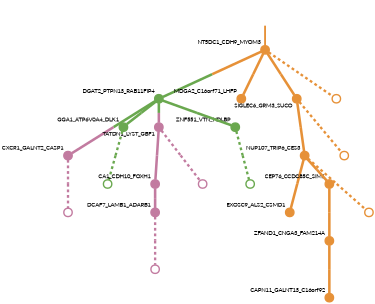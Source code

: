 strict digraph  {
graph[splines=false]; nodesep=0.7; rankdir=TB; ranksep=0.6; forcelabels=true; dpi=600; size=2.5;
0 [color="#e69138ff", fillcolor="#e69138ff", fixedsize=true, fontname=Lato, fontsize="12pt", height="0.25", label="", penwidth=3, shape=circle, style=filled, xlabel=ZFAND1_CNGA3_FAM214A];
5 [color="#e69138ff", fillcolor="#e69138ff", fixedsize=true, fontname=Lato, fontsize="12pt", height="0.25", label="", penwidth=3, shape=circle, style=filled, xlabel=CAPN11_GALNT13_C16orf92];
1 [color="#e69138ff", fillcolor="#e69138ff", fixedsize=true, fontname=Lato, fontsize="12pt", height="0.25", label="", penwidth=3, shape=circle, style=filled, xlabel=NT5DC1_CDH9_MYOM3];
3 [color="#6aa84fff", fillcolor="#6aa84fff", fixedsize=true, fontname=Lato, fontsize="12pt", height="0.25", label="", penwidth=3, shape=circle, style=filled, xlabel=DGAT2_PTPN13_RAB11FIP4];
4 [color="#e69138ff", fillcolor="#e69138ff", fixedsize=true, fontname=Lato, fontsize="12pt", height="0.25", label="", penwidth=3, shape=circle, style=filled, xlabel=MDGA2_C16orf71_LHFP];
9 [color="#e69138ff", fillcolor="#e69138ff", fixedsize=true, fontname=Lato, fontsize="12pt", height="0.25", label="", penwidth=3, shape=circle, style=filled, xlabel=SIGLEC6_GRM3_SUCO];
20 [color="#e69138ff", fillcolor="#e69138ff", fixedsize=true, fontname=Lato, fontsize="12pt", height="0.25", label="", penwidth=3, shape=circle, style=solid, xlabel=""];
2 [color="#e69138ff", fillcolor="#e69138ff", fixedsize=true, fontname=Lato, fontsize="12pt", height="0.25", label="", penwidth=3, shape=circle, style=filled, xlabel=NUP107_TRIP6_CES3];
6 [color="#e69138ff", fillcolor="#e69138ff", fixedsize=true, fontname=Lato, fontsize="12pt", height="0.25", label="", penwidth=3, shape=circle, style=filled, xlabel=EXOSC9_ALS2_CSMD1];
13 [color="#e69138ff", fillcolor="#e69138ff", fixedsize=true, fontname=Lato, fontsize="12pt", height="0.25", label="", penwidth=3, shape=circle, style=filled, xlabel=CEP76_CCDC85C_SIM1];
21 [color="#e69138ff", fillcolor="#e69138ff", fixedsize=true, fontname=Lato, fontsize="12pt", height="0.25", label="", penwidth=3, shape=circle, style=solid, xlabel=""];
8 [color="#c27ba0ff", fillcolor="#c27ba0ff", fixedsize=true, fontname=Lato, fontsize="12pt", height="0.25", label="", penwidth=3, shape=circle, style=filled, xlabel=CXCR1_GALNT2_CASP1];
10 [color="#6aa84fff", fillcolor="#6aa84fff", fixedsize=true, fontname=Lato, fontsize="12pt", height="0.25", label="", penwidth=3, shape=circle, style=filled, xlabel=GGA1_ATP6V0A4_DLK1];
11 [color="#c27ba0ff", fillcolor="#c27ba0ff", fixedsize=true, fontname=Lato, fontsize="12pt", height="0.25", label="", penwidth=3, shape=circle, style=filled, xlabel=TATDN1_LYST_GBF1];
14 [color="#6aa84fff", fillcolor="#6aa84fff", fixedsize=true, fontname=Lato, fontsize="12pt", height="0.25", label="", penwidth=3, shape=circle, style=filled, xlabel=ZNF551_VTN_HDLBP];
7 [color="#c27ba0ff", fillcolor="#c27ba0ff", fixedsize=true, fontname=Lato, fontsize="12pt", height="0.25", label="", penwidth=3, shape=circle, style=filled, xlabel=CA1_CDH10_FOXH1];
12 [color="#c27ba0ff", fillcolor="#c27ba0ff", fixedsize=true, fontname=Lato, fontsize="12pt", height="0.25", label="", penwidth=3, shape=circle, style=filled, xlabel=DCAF7_LAMB1_ADARB1];
17 [color="#c27ba0ff", fillcolor="#c27ba0ff", fixedsize=true, fontname=Lato, fontsize="12pt", height="0.25", label="", penwidth=3, shape=circle, style=solid, xlabel=""];
22 [color="#e69138ff", fillcolor="#e69138ff", fixedsize=true, fontname=Lato, fontsize="12pt", height="0.25", label="", penwidth=3, shape=circle, style=solid, xlabel=""];
15 [color="#6aa84fff", fillcolor="#6aa84fff", fixedsize=true, fontname=Lato, fontsize="12pt", height="0.25", label="", penwidth=3, shape=circle, style=solid, xlabel=""];
18 [color="#c27ba0ff", fillcolor="#c27ba0ff", fixedsize=true, fontname=Lato, fontsize="12pt", height="0.25", label="", penwidth=3, shape=circle, style=solid, xlabel=""];
19 [color="#c27ba0ff", fillcolor="#c27ba0ff", fixedsize=true, fontname=Lato, fontsize="12pt", height="0.25", label="", penwidth=3, shape=circle, style=solid, xlabel=""];
16 [color="#6aa84fff", fillcolor="#6aa84fff", fixedsize=true, fontname=Lato, fontsize="12pt", height="0.25", label="", penwidth=3, shape=circle, style=solid, xlabel=""];
normal [label="", penwidth=3, style=invis, xlabel=NT5DC1_CDH9_MYOM3];
0 -> 5  [arrowsize=0, color="#e69138ff;0.5:#e69138ff", minlen="2.0", penwidth="5.5", style=solid];
1 -> 3  [arrowsize=0, color="#e69138ff;0.5:#6aa84fff", minlen="2.0", penwidth="5.5", style=solid];
1 -> 4  [arrowsize=0, color="#e69138ff;0.5:#e69138ff", minlen="2.0", penwidth="5.5", style=solid];
1 -> 9  [arrowsize=0, color="#e69138ff;0.5:#e69138ff", minlen="2.0", penwidth="5.5", style=solid];
1 -> 20  [arrowsize=0, color="#e69138ff;0.5:#e69138ff", minlen="2.0", penwidth=5, style=dashed];
3 -> 8  [arrowsize=0, color="#6aa84fff;0.5:#c27ba0ff", minlen="2.0", penwidth="5.5", style=solid];
3 -> 10  [arrowsize=0, color="#6aa84fff;0.5:#6aa84fff", minlen="1.8333332538604736", penwidth="5.5", style=solid];
3 -> 11  [arrowsize=0, color="#6aa84fff;0.5:#c27ba0ff", minlen="1.3333332538604736", penwidth="5.5", style=solid];
3 -> 14  [arrowsize=0, color="#6aa84fff;0.5:#6aa84fff", minlen="1.0", penwidth="5.5", style=solid];
9 -> 2  [arrowsize=0, color="#e69138ff;0.5:#e69138ff", minlen="2.0", penwidth="5.5", style=solid];
9 -> 22  [arrowsize=0, color="#e69138ff;0.5:#e69138ff", minlen="2.0", penwidth=5, style=dashed];
2 -> 6  [arrowsize=0, color="#e69138ff;0.5:#e69138ff", minlen="2.0", penwidth="5.5", style=solid];
2 -> 13  [arrowsize=0, color="#e69138ff;0.5:#e69138ff", minlen="1.0", penwidth="5.5", style=solid];
2 -> 21  [arrowsize=0, color="#e69138ff;0.5:#e69138ff", minlen="2.0", penwidth=5, style=dashed];
13 -> 0  [arrowsize=0, color="#e69138ff;0.5:#e69138ff", minlen="2.0", penwidth="5.5", style=solid];
8 -> 17  [arrowsize=0, color="#c27ba0ff;0.5:#c27ba0ff", minlen="2.0", penwidth=5, style=dashed];
10 -> 15  [arrowsize=0, color="#6aa84fff;0.5:#6aa84fff", minlen="2.0", penwidth=5, style=dashed];
11 -> 7  [arrowsize=0, color="#c27ba0ff;0.5:#c27ba0ff", minlen="2.0", penwidth="5.5", style=solid];
11 -> 18  [arrowsize=0, color="#c27ba0ff;0.5:#c27ba0ff", minlen="2.0", penwidth=5, style=dashed];
14 -> 16  [arrowsize=0, color="#6aa84fff;0.5:#6aa84fff", minlen="2.0", penwidth=5, style=dashed];
7 -> 12  [arrowsize=0, color="#c27ba0ff;0.5:#c27ba0ff", minlen="1.1666666269302368", penwidth="5.5", style=solid];
12 -> 19  [arrowsize=0, color="#c27ba0ff;0.5:#c27ba0ff", minlen="2.0", penwidth=5, style=dashed];
normal -> 1  [arrowsize=0, color="#e69138ff", label="", penwidth=4, style=solid];
}
